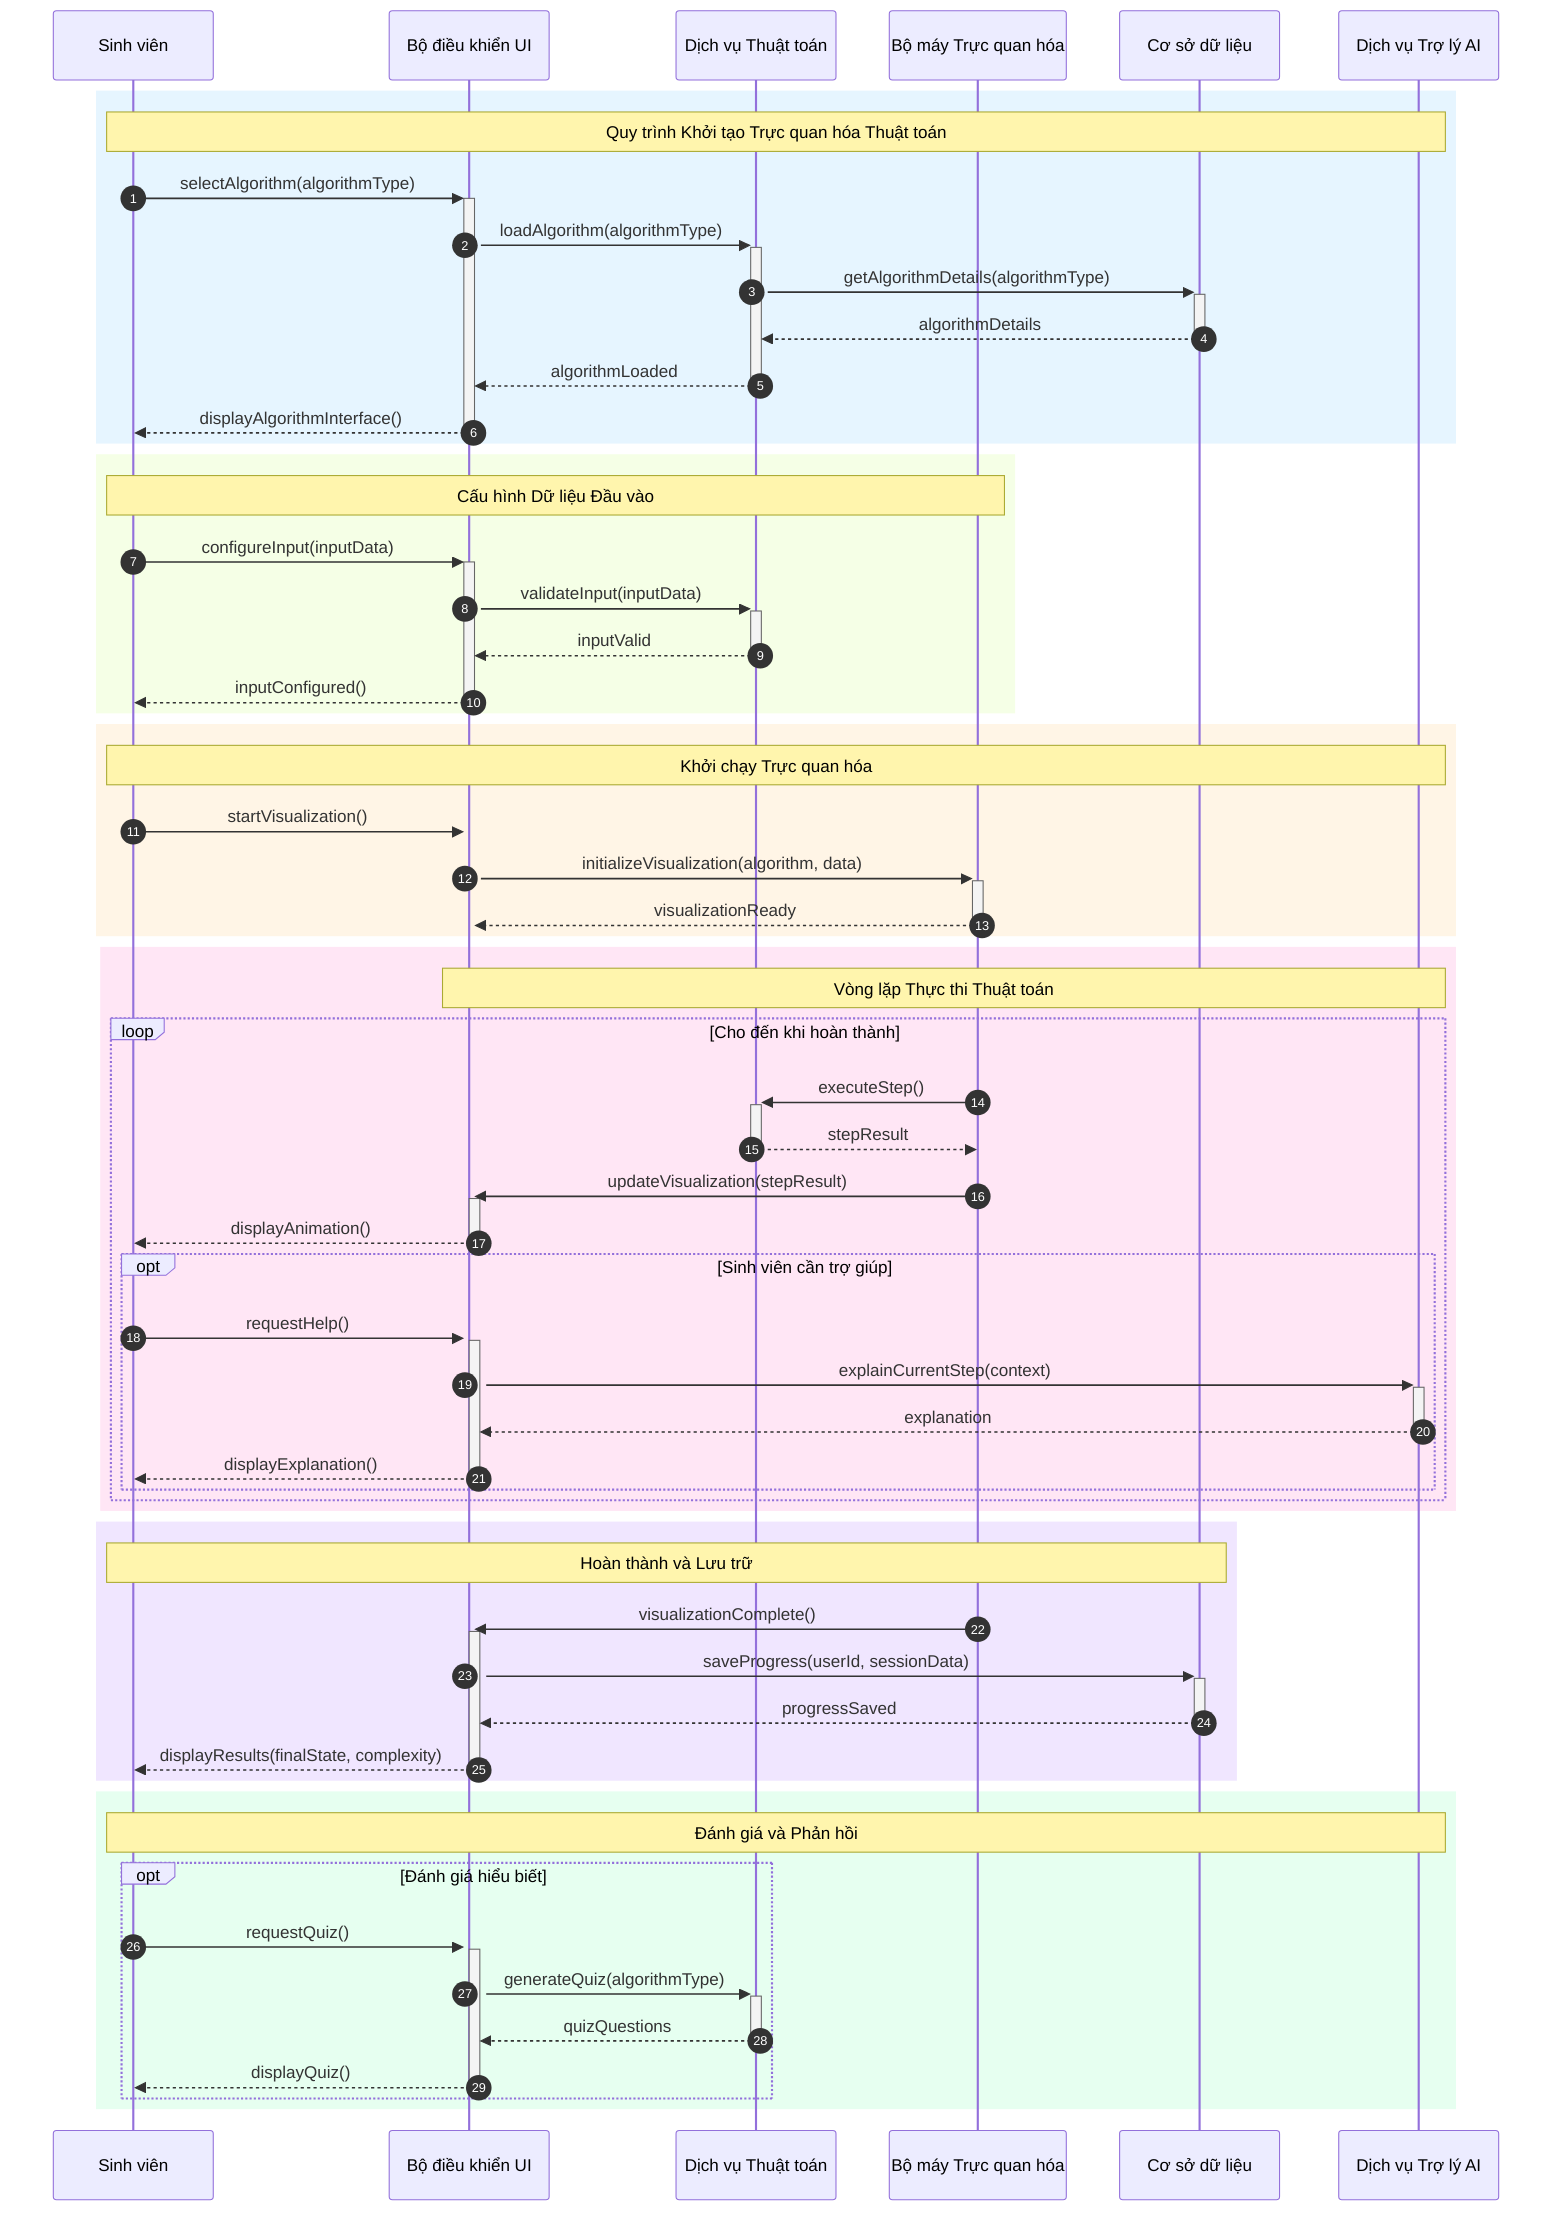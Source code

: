 sequenceDiagram
    participant S as Sinh viên
    participant UI as Bộ điều khiển UI
    participant AS as Dịch vụ Thuật toán
    participant VE as Bộ máy Trực quan hóa
    participant DB as Cơ sở dữ liệu
    participant AI as Dịch vụ Trợ lý AI

    autonumber
    
    rect rgb(230, 245, 255)
    Note over S,AI: Quy trình Khởi tạo Trực quan hóa Thuật toán
    S->>+UI: selectAlgorithm(algorithmType)
    UI->>+AS: loadAlgorithm(algorithmType)
    AS->>+DB: getAlgorithmDetails(algorithmType)
    DB-->>-AS: algorithmDetails
    AS-->>-UI: algorithmLoaded
    UI-->>-S: displayAlgorithmInterface()
    end

    rect rgb(245, 255, 230)
    Note over S,VE: Cấu hình Dữ liệu Đầu vào
    S->>+UI: configureInput(inputData)
    UI->>+AS: validateInput(inputData)
    AS-->>-UI: inputValid
    UI-->>-S: inputConfigured()
    end

    rect rgb(255, 245, 230)
    Note over S,AI: Khởi chạy Trực quan hóa
    S->>+UI: startVisualization()
    UI->>+VE: initializeVisualization(algorithm, data)
    VE-->>-UI: visualizationReady
    end

    rect rgb(255, 230, 245)
    Note over UI,AI: Vòng lặp Thực thi Thuật toán
    loop Cho đến khi hoàn thành
        VE->>+AS: executeStep()
        AS-->>-VE: stepResult
        VE->>+UI: updateVisualization(stepResult)
        UI-->>-S: displayAnimation()
        
        opt Sinh viên cần trợ giúp
            S->>+UI: requestHelp()
            UI->>+AI: explainCurrentStep(context)
            AI-->>-UI: explanation
            UI-->>-S: displayExplanation()
        end
    end
    end

    rect rgb(240, 230, 255)
    Note over S,DB: Hoàn thành và Lưu trữ
    VE->>+UI: visualizationComplete()
    UI->>+DB: saveProgress(userId, sessionData)
    DB-->>-UI: progressSaved
    UI-->>-S: displayResults(finalState, complexity)
    end

    rect rgb(230, 255, 240)
    Note over S,AI: Đánh giá và Phản hồi
    opt Đánh giá hiểu biết
        S->>+UI: requestQuiz()
        UI->>+AS: generateQuiz(algorithmType)
        AS-->>-UI: quizQuestions
        UI-->>-S: displayQuiz()
    end
    end